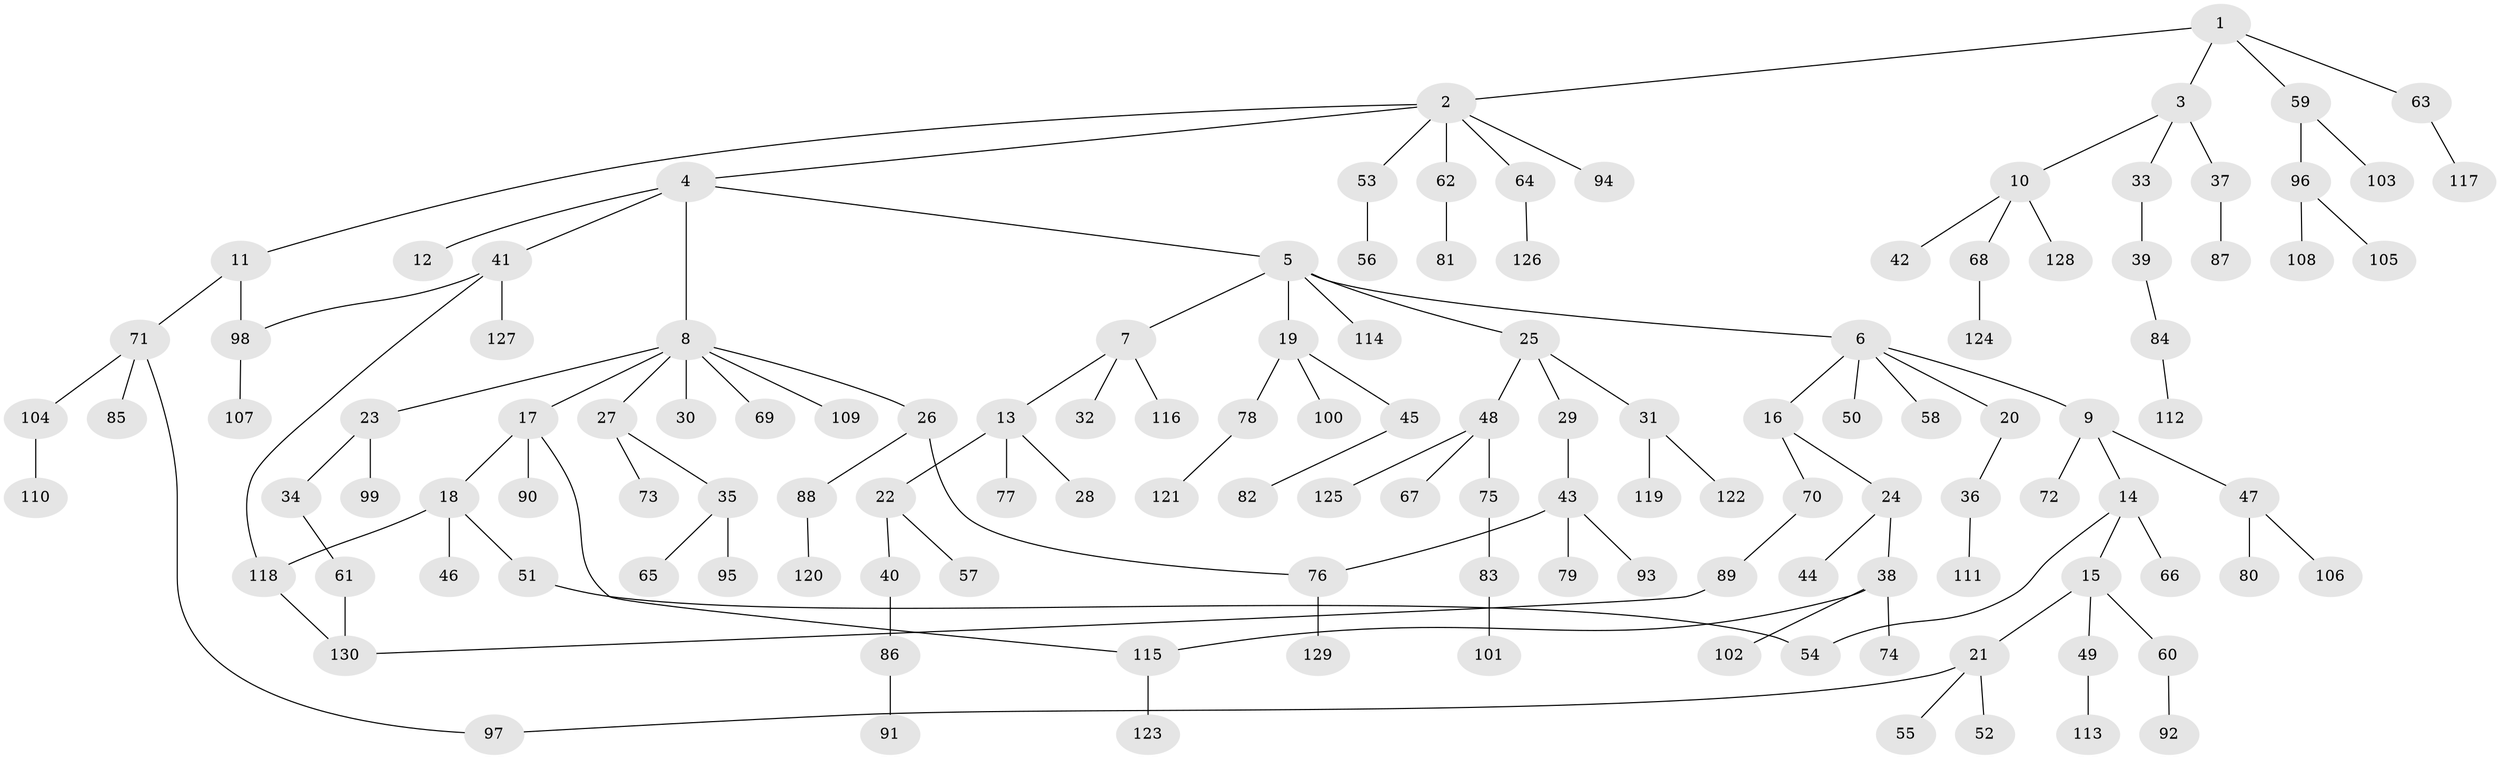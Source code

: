 // Generated by graph-tools (version 1.1) at 2025/01/03/09/25 03:01:01]
// undirected, 130 vertices, 137 edges
graph export_dot {
graph [start="1"]
  node [color=gray90,style=filled];
  1;
  2;
  3;
  4;
  5;
  6;
  7;
  8;
  9;
  10;
  11;
  12;
  13;
  14;
  15;
  16;
  17;
  18;
  19;
  20;
  21;
  22;
  23;
  24;
  25;
  26;
  27;
  28;
  29;
  30;
  31;
  32;
  33;
  34;
  35;
  36;
  37;
  38;
  39;
  40;
  41;
  42;
  43;
  44;
  45;
  46;
  47;
  48;
  49;
  50;
  51;
  52;
  53;
  54;
  55;
  56;
  57;
  58;
  59;
  60;
  61;
  62;
  63;
  64;
  65;
  66;
  67;
  68;
  69;
  70;
  71;
  72;
  73;
  74;
  75;
  76;
  77;
  78;
  79;
  80;
  81;
  82;
  83;
  84;
  85;
  86;
  87;
  88;
  89;
  90;
  91;
  92;
  93;
  94;
  95;
  96;
  97;
  98;
  99;
  100;
  101;
  102;
  103;
  104;
  105;
  106;
  107;
  108;
  109;
  110;
  111;
  112;
  113;
  114;
  115;
  116;
  117;
  118;
  119;
  120;
  121;
  122;
  123;
  124;
  125;
  126;
  127;
  128;
  129;
  130;
  1 -- 2;
  1 -- 3;
  1 -- 59;
  1 -- 63;
  2 -- 4;
  2 -- 11;
  2 -- 53;
  2 -- 62;
  2 -- 64;
  2 -- 94;
  3 -- 10;
  3 -- 33;
  3 -- 37;
  4 -- 5;
  4 -- 8;
  4 -- 12;
  4 -- 41;
  5 -- 6;
  5 -- 7;
  5 -- 19;
  5 -- 25;
  5 -- 114;
  6 -- 9;
  6 -- 16;
  6 -- 20;
  6 -- 50;
  6 -- 58;
  7 -- 13;
  7 -- 32;
  7 -- 116;
  8 -- 17;
  8 -- 23;
  8 -- 26;
  8 -- 27;
  8 -- 30;
  8 -- 69;
  8 -- 109;
  9 -- 14;
  9 -- 47;
  9 -- 72;
  10 -- 42;
  10 -- 68;
  10 -- 128;
  11 -- 71;
  11 -- 98;
  13 -- 22;
  13 -- 28;
  13 -- 77;
  14 -- 15;
  14 -- 66;
  14 -- 54;
  15 -- 21;
  15 -- 49;
  15 -- 60;
  16 -- 24;
  16 -- 70;
  17 -- 18;
  17 -- 90;
  17 -- 115;
  18 -- 46;
  18 -- 51;
  18 -- 118;
  19 -- 45;
  19 -- 78;
  19 -- 100;
  20 -- 36;
  21 -- 52;
  21 -- 55;
  21 -- 97;
  22 -- 40;
  22 -- 57;
  23 -- 34;
  23 -- 99;
  24 -- 38;
  24 -- 44;
  25 -- 29;
  25 -- 31;
  25 -- 48;
  26 -- 76;
  26 -- 88;
  27 -- 35;
  27 -- 73;
  29 -- 43;
  31 -- 119;
  31 -- 122;
  33 -- 39;
  34 -- 61;
  35 -- 65;
  35 -- 95;
  36 -- 111;
  37 -- 87;
  38 -- 74;
  38 -- 102;
  38 -- 115;
  39 -- 84;
  40 -- 86;
  41 -- 98;
  41 -- 118;
  41 -- 127;
  43 -- 79;
  43 -- 93;
  43 -- 76;
  45 -- 82;
  47 -- 80;
  47 -- 106;
  48 -- 67;
  48 -- 75;
  48 -- 125;
  49 -- 113;
  51 -- 54;
  53 -- 56;
  59 -- 96;
  59 -- 103;
  60 -- 92;
  61 -- 130;
  62 -- 81;
  63 -- 117;
  64 -- 126;
  68 -- 124;
  70 -- 89;
  71 -- 85;
  71 -- 97;
  71 -- 104;
  75 -- 83;
  76 -- 129;
  78 -- 121;
  83 -- 101;
  84 -- 112;
  86 -- 91;
  88 -- 120;
  89 -- 130;
  96 -- 105;
  96 -- 108;
  98 -- 107;
  104 -- 110;
  115 -- 123;
  118 -- 130;
}
